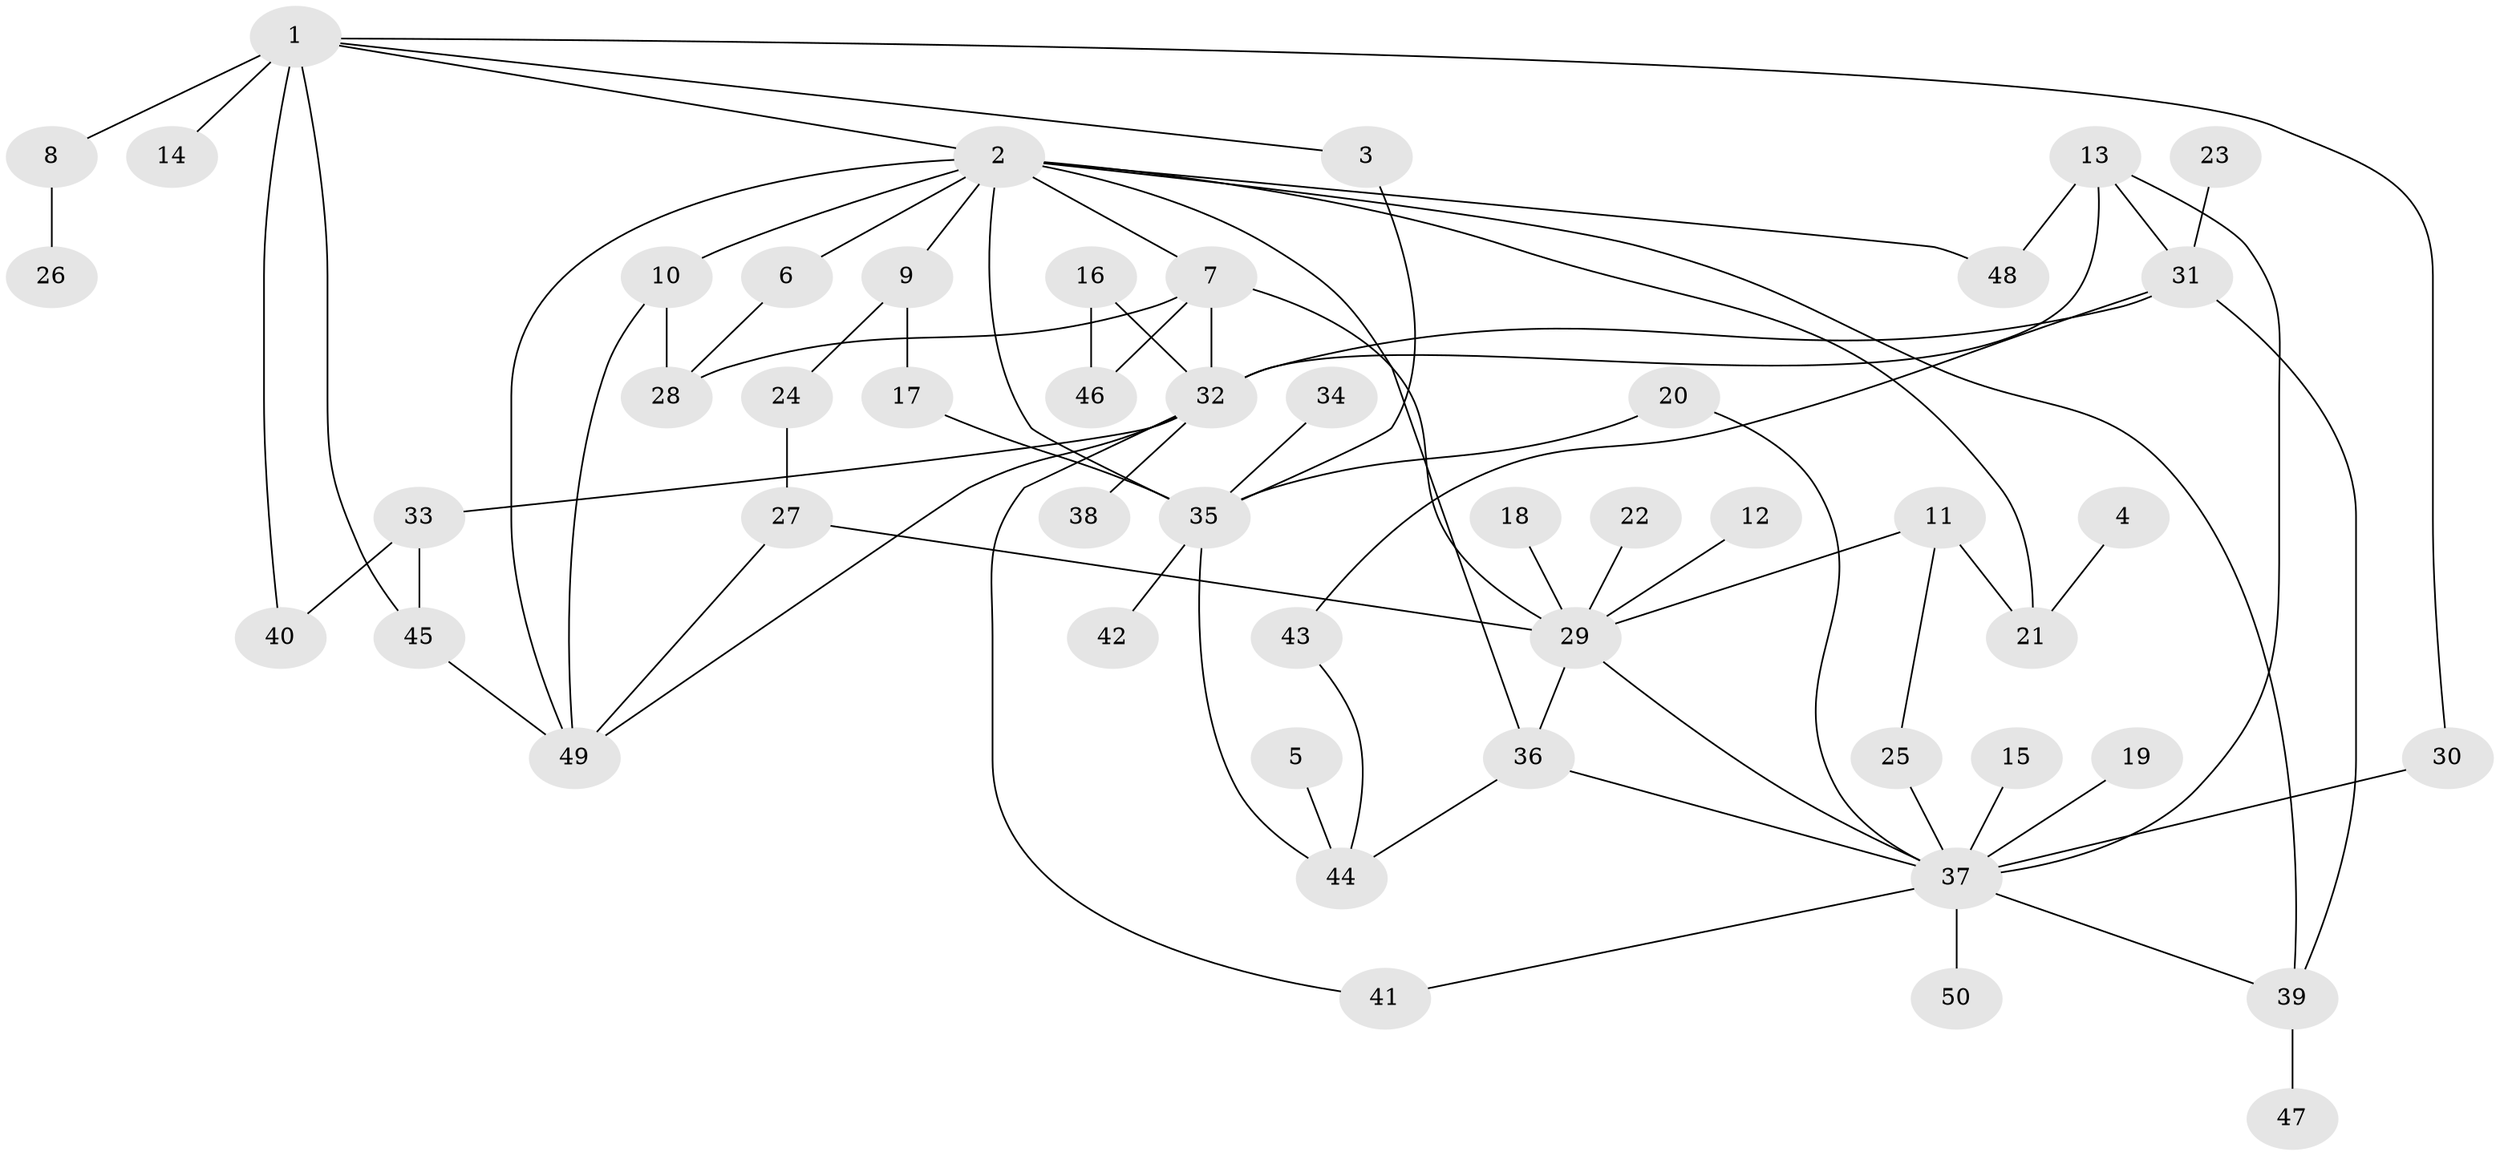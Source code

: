 // original degree distribution, {3: 0.24242424242424243, 7: 0.04040404040404041, 6: 0.010101010101010102, 4: 0.09090909090909091, 5: 0.04040404040404041, 1: 0.31313131313131315, 2: 0.25252525252525254, 9: 0.010101010101010102}
// Generated by graph-tools (version 1.1) at 2025/49/03/09/25 03:49:15]
// undirected, 50 vertices, 75 edges
graph export_dot {
graph [start="1"]
  node [color=gray90,style=filled];
  1;
  2;
  3;
  4;
  5;
  6;
  7;
  8;
  9;
  10;
  11;
  12;
  13;
  14;
  15;
  16;
  17;
  18;
  19;
  20;
  21;
  22;
  23;
  24;
  25;
  26;
  27;
  28;
  29;
  30;
  31;
  32;
  33;
  34;
  35;
  36;
  37;
  38;
  39;
  40;
  41;
  42;
  43;
  44;
  45;
  46;
  47;
  48;
  49;
  50;
  1 -- 2 [weight=1.0];
  1 -- 3 [weight=1.0];
  1 -- 8 [weight=2.0];
  1 -- 14 [weight=1.0];
  1 -- 30 [weight=1.0];
  1 -- 40 [weight=1.0];
  1 -- 45 [weight=1.0];
  2 -- 6 [weight=1.0];
  2 -- 7 [weight=1.0];
  2 -- 9 [weight=1.0];
  2 -- 10 [weight=1.0];
  2 -- 21 [weight=1.0];
  2 -- 35 [weight=1.0];
  2 -- 36 [weight=1.0];
  2 -- 39 [weight=1.0];
  2 -- 48 [weight=1.0];
  2 -- 49 [weight=1.0];
  3 -- 35 [weight=1.0];
  4 -- 21 [weight=1.0];
  5 -- 44 [weight=1.0];
  6 -- 28 [weight=1.0];
  7 -- 28 [weight=1.0];
  7 -- 29 [weight=1.0];
  7 -- 32 [weight=2.0];
  7 -- 46 [weight=1.0];
  8 -- 26 [weight=1.0];
  9 -- 17 [weight=1.0];
  9 -- 24 [weight=1.0];
  10 -- 28 [weight=1.0];
  10 -- 49 [weight=1.0];
  11 -- 21 [weight=1.0];
  11 -- 25 [weight=1.0];
  11 -- 29 [weight=1.0];
  12 -- 29 [weight=1.0];
  13 -- 31 [weight=1.0];
  13 -- 32 [weight=1.0];
  13 -- 37 [weight=1.0];
  13 -- 48 [weight=1.0];
  15 -- 37 [weight=1.0];
  16 -- 32 [weight=1.0];
  16 -- 46 [weight=1.0];
  17 -- 35 [weight=1.0];
  18 -- 29 [weight=1.0];
  19 -- 37 [weight=1.0];
  20 -- 35 [weight=1.0];
  20 -- 37 [weight=1.0];
  22 -- 29 [weight=1.0];
  23 -- 31 [weight=1.0];
  24 -- 27 [weight=1.0];
  25 -- 37 [weight=1.0];
  27 -- 29 [weight=1.0];
  27 -- 49 [weight=1.0];
  29 -- 36 [weight=1.0];
  29 -- 37 [weight=1.0];
  30 -- 37 [weight=1.0];
  31 -- 32 [weight=1.0];
  31 -- 39 [weight=1.0];
  31 -- 43 [weight=1.0];
  32 -- 33 [weight=1.0];
  32 -- 38 [weight=1.0];
  32 -- 41 [weight=1.0];
  32 -- 49 [weight=1.0];
  33 -- 40 [weight=1.0];
  33 -- 45 [weight=1.0];
  34 -- 35 [weight=1.0];
  35 -- 42 [weight=1.0];
  35 -- 44 [weight=1.0];
  36 -- 37 [weight=1.0];
  36 -- 44 [weight=1.0];
  37 -- 39 [weight=1.0];
  37 -- 41 [weight=1.0];
  37 -- 50 [weight=1.0];
  39 -- 47 [weight=1.0];
  43 -- 44 [weight=1.0];
  45 -- 49 [weight=1.0];
}
